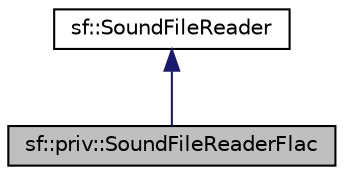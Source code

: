 digraph "sf::priv::SoundFileReaderFlac"
{
 // LATEX_PDF_SIZE
  edge [fontname="Helvetica",fontsize="10",labelfontname="Helvetica",labelfontsize="10"];
  node [fontname="Helvetica",fontsize="10",shape=record];
  Node1 [label="sf::priv::SoundFileReaderFlac",height=0.2,width=0.4,color="black", fillcolor="grey75", style="filled", fontcolor="black",tooltip="Implementation of sound file reader that handles FLAC files."];
  Node2 -> Node1 [dir="back",color="midnightblue",fontsize="10",style="solid"];
  Node2 [label="sf::SoundFileReader",height=0.2,width=0.4,color="black", fillcolor="white", style="filled",URL="$de/dad/classsf_1_1SoundFileReader.html",tooltip="Abstract base class for sound file decoding."];
}

